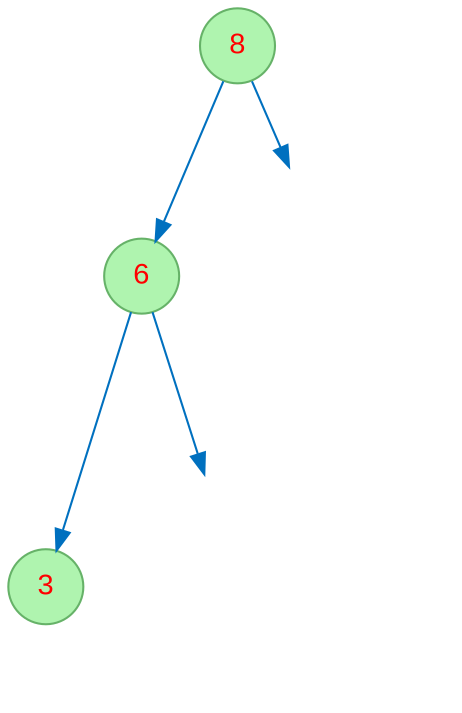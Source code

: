 digraph tree1_RotatedAt_6 {
node [fontname="Arial", fontcolor=red, shape=circle, style=filled, color="#66B268", fillcolor="#AFF4AF" ];
edge [color = "#0070BF"];
363771819 [label="8"];
363771819 -> 668386784;
668386784 [label="6"];
668386784 -> 1329552164;
1329552164 [label="3"];
l668386784 [style=invis];
668386784 -> l668386784;
l363771819 [style=invis];
363771819 -> l363771819;
}
